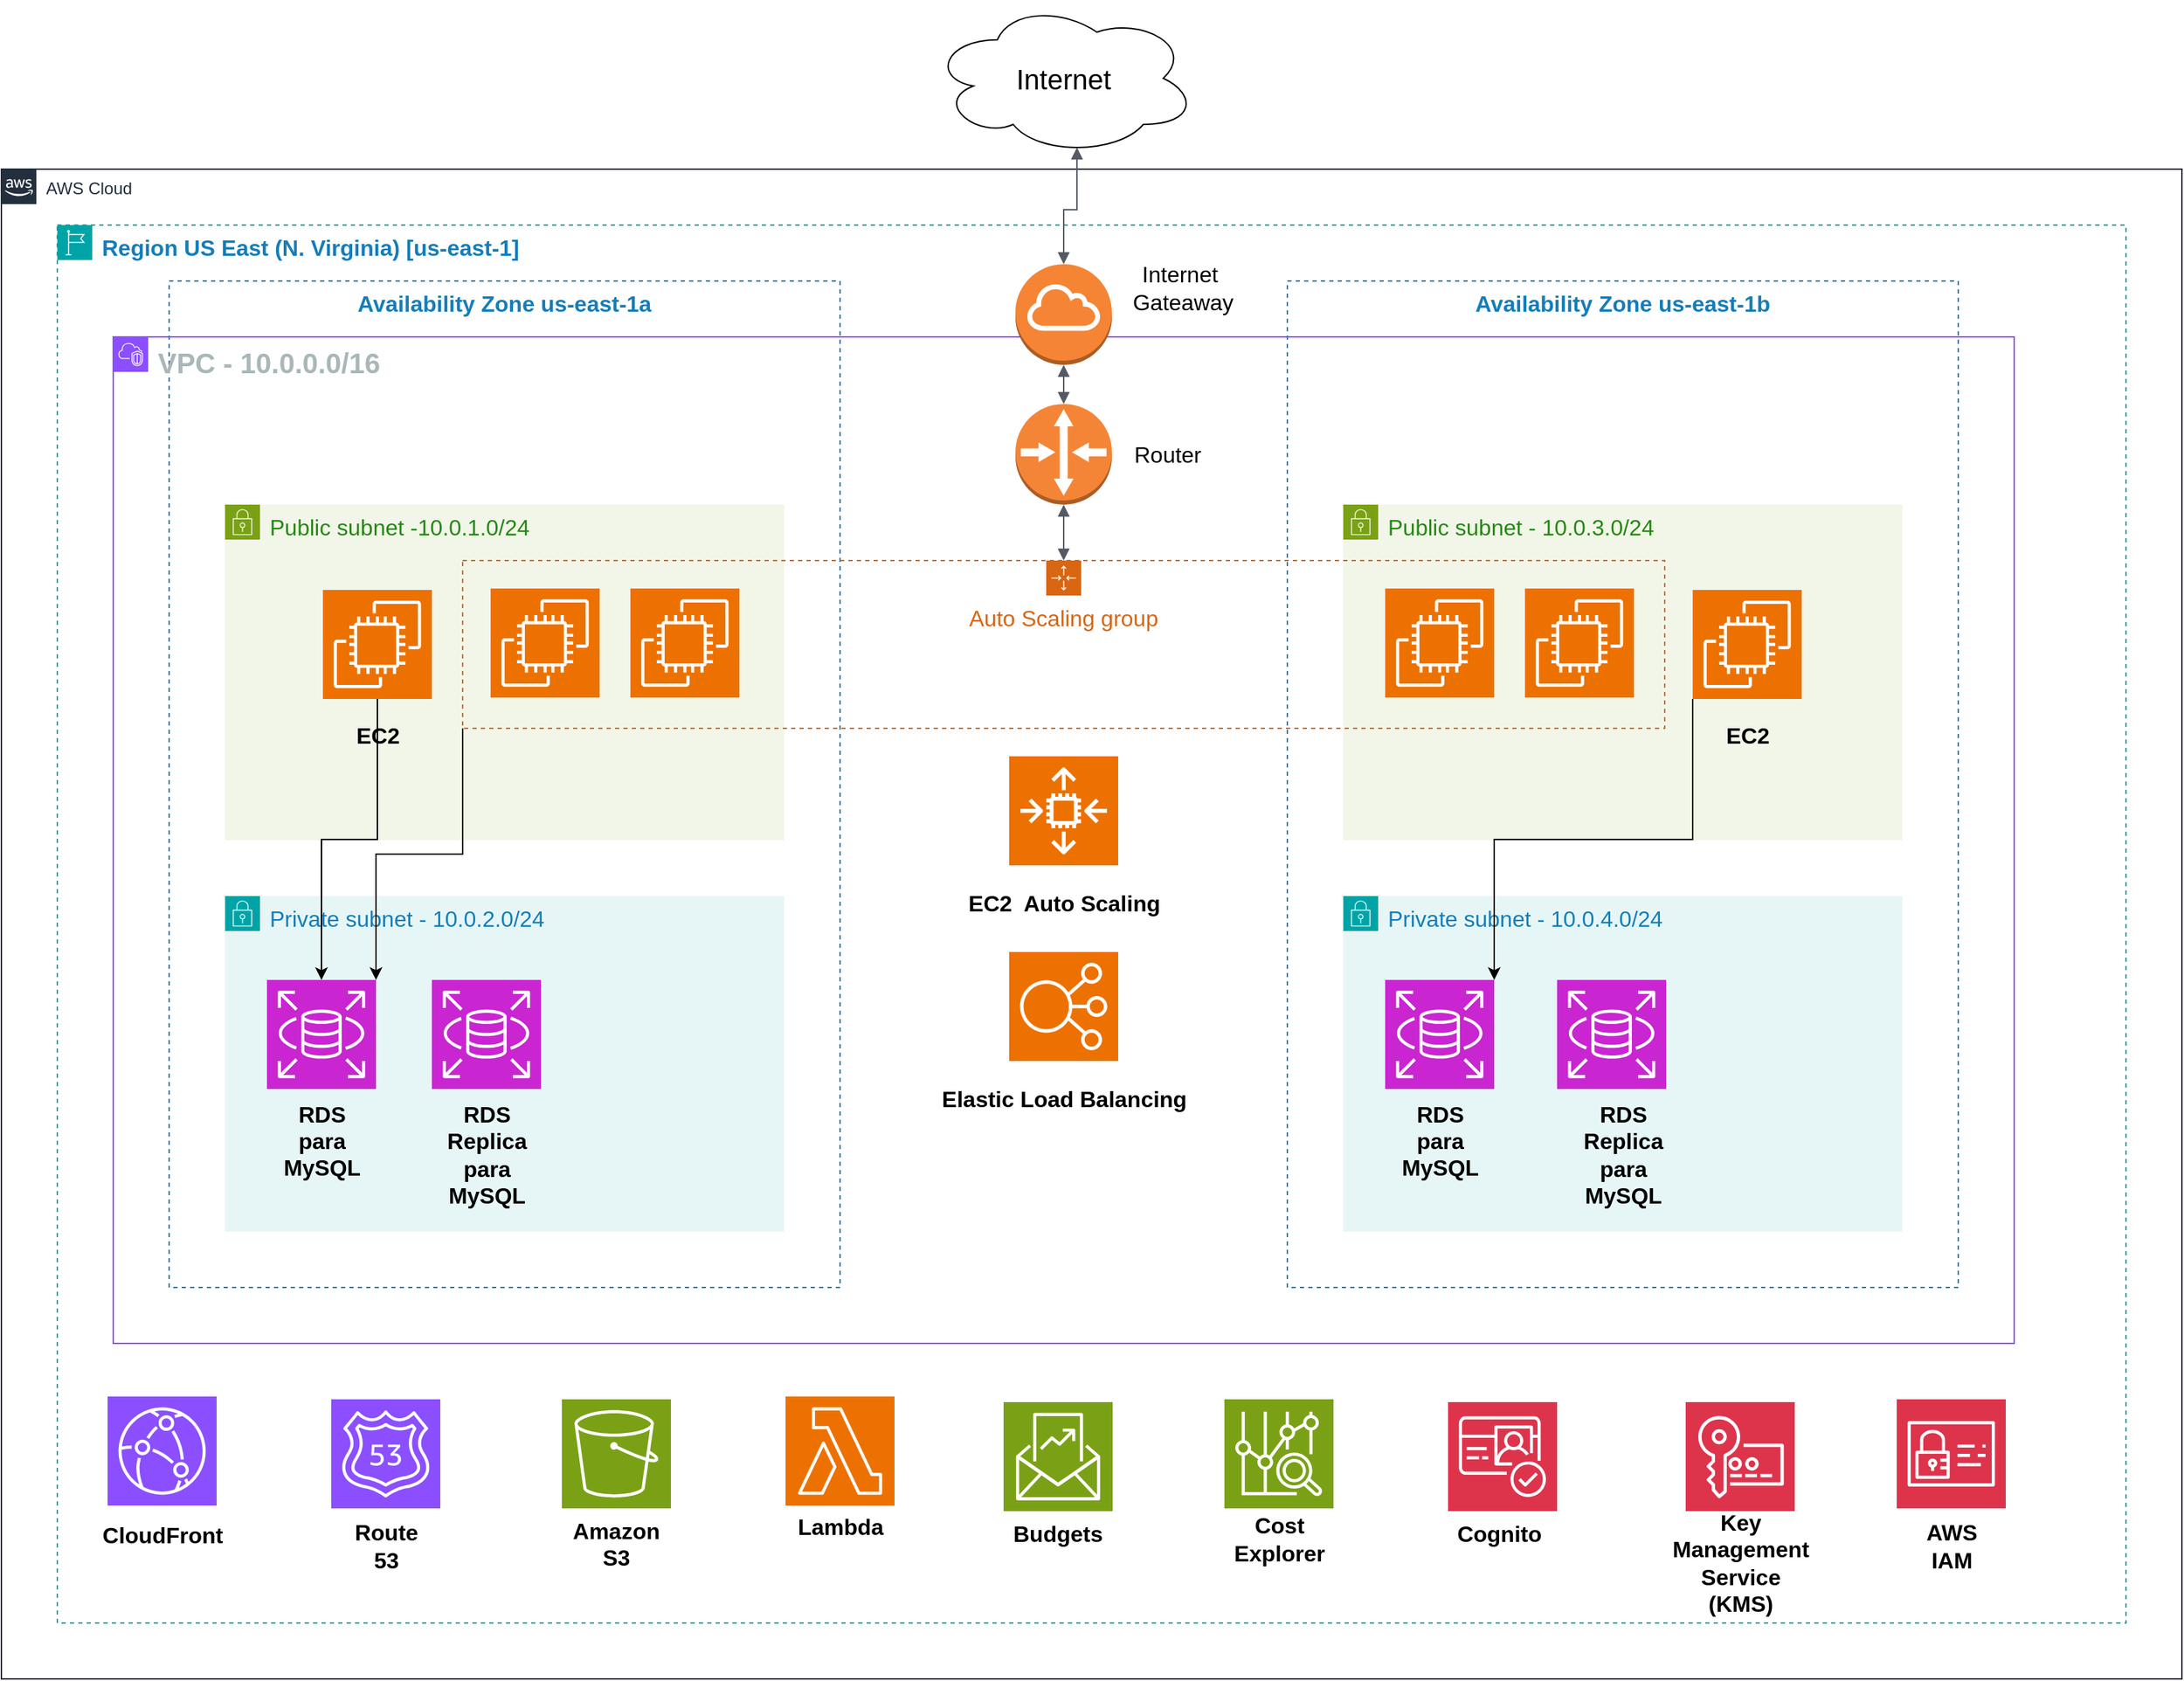 <mxfile version="24.7.7">
  <diagram name="Página-1" id="_UKwrg18cSNLmmd5d49G">
    <mxGraphModel grid="1" page="1" gridSize="10" guides="1" tooltips="1" connect="1" arrows="1" fold="1" pageScale="1" pageWidth="827" pageHeight="1169" background="none" math="0" shadow="0">
      <root>
        <mxCell id="0" />
        <mxCell id="1" parent="0" />
        <mxCell id="vkpoP3wVgDar7xZIkszc-1" value="AWS Cloud" style="points=[[0,0],[0.25,0],[0.5,0],[0.75,0],[1,0],[1,0.25],[1,0.5],[1,0.75],[1,1],[0.75,1],[0.5,1],[0.25,1],[0,1],[0,0.75],[0,0.5],[0,0.25]];outlineConnect=0;gradientColor=none;html=1;whiteSpace=wrap;fontSize=12;fontStyle=0;container=1;pointerEvents=0;collapsible=0;recursiveResize=0;shape=mxgraph.aws4.group;grIcon=mxgraph.aws4.group_aws_cloud_alt;strokeColor=#232F3E;fillColor=none;verticalAlign=top;align=left;spacingLeft=30;fontColor=#232F3E;dashed=0;" vertex="1" parent="1">
          <mxGeometry x="40" y="120" width="1560" height="1080" as="geometry" />
        </mxCell>
        <mxCell id="vkpoP3wVgDar7xZIkszc-2" value="&lt;font style=&quot;font-size: 20px;&quot;&gt;Internet&lt;/font&gt;" style="ellipse;shape=cloud;whiteSpace=wrap;html=1;" vertex="1" parent="1">
          <mxGeometry x="705" width="190" height="110" as="geometry" />
        </mxCell>
        <mxCell id="vkpoP3wVgDar7xZIkszc-3" value="&lt;font style=&quot;font-size: 16px;&quot;&gt;&lt;b&gt;Region&amp;nbsp;US East (N. Virginia) [us-east-1]&lt;/b&gt;&lt;/font&gt;" style="points=[[0,0],[0.25,0],[0.5,0],[0.75,0],[1,0],[1,0.25],[1,0.5],[1,0.75],[1,1],[0.75,1],[0.5,1],[0.25,1],[0,1],[0,0.75],[0,0.5],[0,0.25]];outlineConnect=0;gradientColor=none;html=1;whiteSpace=wrap;fontSize=12;fontStyle=0;container=1;pointerEvents=0;collapsible=0;recursiveResize=0;shape=mxgraph.aws4.group;grIcon=mxgraph.aws4.group_region;strokeColor=#00A4A6;fillColor=none;verticalAlign=top;align=left;spacingLeft=30;fontColor=#147EBA;dashed=1;" vertex="1" parent="1">
          <mxGeometry x="80" y="160" width="1480" height="1000" as="geometry" />
        </mxCell>
        <mxCell id="vkpoP3wVgDar7xZIkszc-14" value="&lt;font style=&quot;font-size: 16px;&quot;&gt;Public subnet -&amp;nbsp;10.0.3.0/24&lt;/font&gt;" style="points=[[0,0],[0.25,0],[0.5,0],[0.75,0],[1,0],[1,0.25],[1,0.5],[1,0.75],[1,1],[0.75,1],[0.5,1],[0.25,1],[0,1],[0,0.75],[0,0.5],[0,0.25]];outlineConnect=0;gradientColor=none;html=1;whiteSpace=wrap;fontSize=12;fontStyle=0;container=1;pointerEvents=0;collapsible=0;recursiveResize=0;shape=mxgraph.aws4.group;grIcon=mxgraph.aws4.group_security_group;grStroke=0;strokeColor=#7AA116;fillColor=#F2F6E8;verticalAlign=top;align=left;spacingLeft=30;fontColor=#248814;dashed=0;" vertex="1" parent="vkpoP3wVgDar7xZIkszc-3">
          <mxGeometry x="920" y="200" width="400" height="240" as="geometry" />
        </mxCell>
        <mxCell id="vkpoP3wVgDar7xZIkszc-26" value="" style="sketch=0;points=[[0,0,0],[0.25,0,0],[0.5,0,0],[0.75,0,0],[1,0,0],[0,1,0],[0.25,1,0],[0.5,1,0],[0.75,1,0],[1,1,0],[0,0.25,0],[0,0.5,0],[0,0.75,0],[1,0.25,0],[1,0.5,0],[1,0.75,0]];outlineConnect=0;fontColor=#232F3E;fillColor=#ED7100;strokeColor=#ffffff;dashed=0;verticalLabelPosition=bottom;verticalAlign=top;align=center;html=1;fontSize=12;fontStyle=0;aspect=fixed;shape=mxgraph.aws4.resourceIcon;resIcon=mxgraph.aws4.ec2;" vertex="1" parent="vkpoP3wVgDar7xZIkszc-14">
          <mxGeometry x="30" y="60" width="78" height="78" as="geometry" />
        </mxCell>
        <mxCell id="vkpoP3wVgDar7xZIkszc-7" value="&lt;font style=&quot;font-size: 16px;&quot;&gt;&lt;b&gt;Availability Zone&amp;nbsp;us-east-1b&lt;/b&gt;&lt;/font&gt;" style="fillColor=none;strokeColor=#147EBA;dashed=1;verticalAlign=top;fontStyle=0;fontColor=#147EBA;whiteSpace=wrap;html=1;movable=1;resizable=1;rotatable=1;deletable=1;editable=1;locked=0;connectable=1;" vertex="1" parent="vkpoP3wVgDar7xZIkszc-3">
          <mxGeometry x="880" y="40" width="480" height="720" as="geometry" />
        </mxCell>
        <mxCell id="vkpoP3wVgDar7xZIkszc-4" value="&lt;font style=&quot;font-size: 16px;&quot;&gt;&lt;b&gt;Availability Zone&amp;nbsp;us-east-1a&lt;/b&gt;&lt;/font&gt;" style="fillColor=none;strokeColor=#147EBA;dashed=1;verticalAlign=top;fontStyle=0;fontColor=#147EBA;whiteSpace=wrap;html=1;" vertex="1" parent="vkpoP3wVgDar7xZIkszc-3">
          <mxGeometry x="80" y="40" width="480" height="720" as="geometry" />
        </mxCell>
        <mxCell id="vkpoP3wVgDar7xZIkszc-8" value="&lt;font size=&quot;1&quot; style=&quot;&quot;&gt;&lt;b style=&quot;font-size: 20px;&quot;&gt;VPC -&amp;nbsp;10.0.0.0/16&lt;/b&gt;&lt;/font&gt;" style="points=[[0,0],[0.25,0],[0.5,0],[0.75,0],[1,0],[1,0.25],[1,0.5],[1,0.75],[1,1],[0.75,1],[0.5,1],[0.25,1],[0,1],[0,0.75],[0,0.5],[0,0.25]];outlineConnect=0;gradientColor=none;html=1;whiteSpace=wrap;fontSize=12;fontStyle=0;container=1;pointerEvents=0;collapsible=0;recursiveResize=0;shape=mxgraph.aws4.group;grIcon=mxgraph.aws4.group_vpc2;strokeColor=#8C4FFF;fillColor=none;verticalAlign=top;align=left;spacingLeft=30;fontColor=#AAB7B8;dashed=0;" vertex="1" parent="vkpoP3wVgDar7xZIkszc-3">
          <mxGeometry x="40" y="80" width="1360" height="720" as="geometry" />
        </mxCell>
        <mxCell id="vkpoP3wVgDar7xZIkszc-9" value="&lt;font style=&quot;font-size: 16px;&quot;&gt;Public subnet -10.0.1.0/24&amp;nbsp;&lt;/font&gt;" style="points=[[0,0],[0.25,0],[0.5,0],[0.75,0],[1,0],[1,0.25],[1,0.5],[1,0.75],[1,1],[0.75,1],[0.5,1],[0.25,1],[0,1],[0,0.75],[0,0.5],[0,0.25]];outlineConnect=0;gradientColor=none;html=1;whiteSpace=wrap;fontSize=12;fontStyle=0;container=1;pointerEvents=0;collapsible=0;recursiveResize=0;shape=mxgraph.aws4.group;grIcon=mxgraph.aws4.group_security_group;grStroke=0;strokeColor=#7AA116;fillColor=#F2F6E8;verticalAlign=top;align=left;spacingLeft=30;fontColor=#248814;dashed=0;" vertex="1" parent="vkpoP3wVgDar7xZIkszc-8">
          <mxGeometry x="80" y="120" width="400" height="240" as="geometry" />
        </mxCell>
        <mxCell id="vkpoP3wVgDar7xZIkszc-37" value="" style="sketch=0;points=[[0,0,0],[0.25,0,0],[0.5,0,0],[0.75,0,0],[1,0,0],[0,1,0],[0.25,1,0],[0.5,1,0],[0.75,1,0],[1,1,0],[0,0.25,0],[0,0.5,0],[0,0.75,0],[1,0.25,0],[1,0.5,0],[1,0.75,0]];outlineConnect=0;fontColor=#232F3E;fillColor=#ED7100;strokeColor=#ffffff;dashed=0;verticalLabelPosition=bottom;verticalAlign=top;align=center;html=1;fontSize=12;fontStyle=0;aspect=fixed;shape=mxgraph.aws4.resourceIcon;resIcon=mxgraph.aws4.ec2;" vertex="1" parent="vkpoP3wVgDar7xZIkszc-9">
          <mxGeometry x="70" y="61" width="78" height="78" as="geometry" />
        </mxCell>
        <mxCell id="vkpoP3wVgDar7xZIkszc-68" value="EC2" style="text;html=1;align=center;verticalAlign=middle;resizable=0;points=[];autosize=1;strokeColor=none;fillColor=none;fontSize=16;fontStyle=1" vertex="1" parent="vkpoP3wVgDar7xZIkszc-9">
          <mxGeometry x="84" y="150" width="50" height="30" as="geometry" />
        </mxCell>
        <mxCell id="vkpoP3wVgDar7xZIkszc-23" value="" style="sketch=0;points=[[0,0,0],[0.25,0,0],[0.5,0,0],[0.75,0,0],[1,0,0],[0,1,0],[0.25,1,0],[0.5,1,0],[0.75,1,0],[1,1,0],[0,0.25,0],[0,0.5,0],[0,0.75,0],[1,0.25,0],[1,0.5,0],[1,0.75,0]];outlineConnect=0;fontColor=#232F3E;fillColor=#ED7100;strokeColor=#ffffff;dashed=0;verticalLabelPosition=bottom;verticalAlign=top;align=center;html=1;fontSize=12;fontStyle=0;aspect=fixed;shape=mxgraph.aws4.resourceIcon;resIcon=mxgraph.aws4.auto_scaling2;" vertex="1" parent="vkpoP3wVgDar7xZIkszc-8">
          <mxGeometry x="641" y="300" width="78" height="78" as="geometry" />
        </mxCell>
        <mxCell id="vkpoP3wVgDar7xZIkszc-34" value="&lt;font style=&quot;font-size: 16px;&quot;&gt;Auto Scaling group&lt;/font&gt;" style="points=[[0,0],[0.25,0],[0.5,0],[0.75,0],[1,0],[1,0.25],[1,0.5],[1,0.75],[1,1],[0.75,1],[0.5,1],[0.25,1],[0,1],[0,0.75],[0,0.5],[0,0.25]];outlineConnect=0;gradientColor=none;html=1;whiteSpace=wrap;fontSize=12;fontStyle=0;container=1;pointerEvents=0;collapsible=0;recursiveResize=0;shape=mxgraph.aws4.groupCenter;grIcon=mxgraph.aws4.group_auto_scaling_group;grStroke=1;strokeColor=#D86613;fillColor=none;verticalAlign=top;align=center;fontColor=#D86613;dashed=1;spacingTop=25;" vertex="1" parent="vkpoP3wVgDar7xZIkszc-8">
          <mxGeometry x="250" y="160" width="860" height="120" as="geometry" />
        </mxCell>
        <mxCell id="vkpoP3wVgDar7xZIkszc-38" value="" style="sketch=0;points=[[0,0,0],[0.25,0,0],[0.5,0,0],[0.75,0,0],[1,0,0],[0,1,0],[0.25,1,0],[0.5,1,0],[0.75,1,0],[1,1,0],[0,0.25,0],[0,0.5,0],[0,0.75,0],[1,0.25,0],[1,0.5,0],[1,0.75,0]];outlineConnect=0;fontColor=#232F3E;fillColor=#ED7100;strokeColor=#ffffff;dashed=0;verticalLabelPosition=bottom;verticalAlign=top;align=center;html=1;fontSize=12;fontStyle=0;aspect=fixed;shape=mxgraph.aws4.resourceIcon;resIcon=mxgraph.aws4.ec2;" vertex="1" parent="vkpoP3wVgDar7xZIkszc-8">
          <mxGeometry x="1130" y="181" width="78" height="78" as="geometry" />
        </mxCell>
        <mxCell id="vkpoP3wVgDar7xZIkszc-48" value="" style="outlineConnect=0;dashed=0;verticalLabelPosition=bottom;verticalAlign=top;align=center;html=1;shape=mxgraph.aws3.router;fillColor=#F58536;gradientColor=none;" vertex="1" parent="vkpoP3wVgDar7xZIkszc-8">
          <mxGeometry x="645.5" y="48" width="69" height="72" as="geometry" />
        </mxCell>
        <mxCell id="vkpoP3wVgDar7xZIkszc-49" value="" style="edgeStyle=orthogonalEdgeStyle;html=1;endArrow=block;elbow=vertical;startArrow=block;startFill=1;endFill=1;strokeColor=#545B64;rounded=0;entryX=0.5;entryY=1;entryDx=0;entryDy=0;entryPerimeter=0;" edge="1" parent="vkpoP3wVgDar7xZIkszc-8" source="vkpoP3wVgDar7xZIkszc-34" target="vkpoP3wVgDar7xZIkszc-48">
          <mxGeometry width="100" relative="1" as="geometry">
            <mxPoint x="710" y="380" as="sourcePoint" />
            <mxPoint x="810" y="380" as="targetPoint" />
          </mxGeometry>
        </mxCell>
        <mxCell id="vkpoP3wVgDar7xZIkszc-64" value="EC2&amp;nbsp; Auto Scaling" style="text;html=1;align=center;verticalAlign=middle;resizable=0;points=[];autosize=1;strokeColor=none;fillColor=none;fontSize=16;fontStyle=1" vertex="1" parent="vkpoP3wVgDar7xZIkszc-8">
          <mxGeometry x="605" y="390" width="150" height="30" as="geometry" />
        </mxCell>
        <mxCell id="vkpoP3wVgDar7xZIkszc-65" value="Router" style="text;html=1;align=center;verticalAlign=middle;resizable=0;points=[];autosize=1;strokeColor=none;fillColor=none;fontSize=16;" vertex="1" parent="vkpoP3wVgDar7xZIkszc-8">
          <mxGeometry x="719" y="69" width="70" height="30" as="geometry" />
        </mxCell>
        <mxCell id="vkpoP3wVgDar7xZIkszc-72" value="EC2" style="text;html=1;align=center;verticalAlign=middle;resizable=0;points=[];autosize=1;strokeColor=none;fillColor=none;fontSize=16;fontStyle=1" vertex="1" parent="vkpoP3wVgDar7xZIkszc-8">
          <mxGeometry x="1144" y="270" width="50" height="30" as="geometry" />
        </mxCell>
        <mxCell id="vkpoP3wVgDar7xZIkszc-79" value="" style="sketch=0;points=[[0,0,0],[0.25,0,0],[0.5,0,0],[0.75,0,0],[1,0,0],[0,1,0],[0.25,1,0],[0.5,1,0],[0.75,1,0],[1,1,0],[0,0.25,0],[0,0.5,0],[0,0.75,0],[1,0.25,0],[1,0.5,0],[1,0.75,0]];outlineConnect=0;fontColor=#232F3E;fillColor=#ED7100;strokeColor=#ffffff;dashed=0;verticalLabelPosition=bottom;verticalAlign=top;align=center;html=1;fontSize=12;fontStyle=0;aspect=fixed;shape=mxgraph.aws4.resourceIcon;resIcon=mxgraph.aws4.elastic_load_balancing;" vertex="1" parent="vkpoP3wVgDar7xZIkszc-8">
          <mxGeometry x="641" y="440" width="78" height="78" as="geometry" />
        </mxCell>
        <mxCell id="vkpoP3wVgDar7xZIkszc-80" value="Elastic Load Balancing" style="text;html=1;align=center;verticalAlign=middle;resizable=0;points=[];autosize=1;strokeColor=none;fillColor=none;fontSize=16;fontStyle=1" vertex="1" parent="vkpoP3wVgDar7xZIkszc-8">
          <mxGeometry x="585" y="530" width="190" height="30" as="geometry" />
        </mxCell>
        <mxCell id="vkpoP3wVgDar7xZIkszc-11" value="&lt;font style=&quot;font-size: 16px;&quot;&gt;Private subnet -&amp;nbsp;10.0.2.0/24&lt;/font&gt;" style="points=[[0,0],[0.25,0],[0.5,0],[0.75,0],[1,0],[1,0.25],[1,0.5],[1,0.75],[1,1],[0.75,1],[0.5,1],[0.25,1],[0,1],[0,0.75],[0,0.5],[0,0.25]];outlineConnect=0;gradientColor=none;html=1;whiteSpace=wrap;fontSize=12;fontStyle=0;container=1;pointerEvents=0;collapsible=0;recursiveResize=0;shape=mxgraph.aws4.group;grIcon=mxgraph.aws4.group_security_group;grStroke=0;strokeColor=#00A4A6;fillColor=#E6F6F7;verticalAlign=top;align=left;spacingLeft=30;fontColor=#147EBA;dashed=0;" vertex="1" parent="vkpoP3wVgDar7xZIkszc-3">
          <mxGeometry x="120" y="480" width="400" height="240" as="geometry" />
        </mxCell>
        <mxCell id="vkpoP3wVgDar7xZIkszc-62" value="&lt;span id=&quot;docs-internal-guid-c3db9fad-7fff-17d9-92c7-9b7da81b772c&quot;&gt;&lt;span style=&quot;font-size: 16px; font-family: Montserrat, sans-serif; background-color: transparent; font-weight: 700; font-variant-numeric: normal; font-variant-east-asian: normal; font-variant-alternates: normal; font-variant-position: normal; vertical-align: baseline; white-space: pre-wrap;&quot;&gt;RDS para MySQL&lt;/span&gt;&lt;/span&gt;" style="text;html=1;align=center;verticalAlign=middle;resizable=0;points=[];autosize=1;strokeColor=none;fillColor=none;" vertex="1" parent="vkpoP3wVgDar7xZIkszc-11">
          <mxGeometry x="-11" y="160" width="160" height="30" as="geometry" />
        </mxCell>
        <mxCell id="KojXcRGUkB43x-2casjx-1" value="" style="sketch=0;points=[[0,0,0],[0.25,0,0],[0.5,0,0],[0.75,0,0],[1,0,0],[0,1,0],[0.25,1,0],[0.5,1,0],[0.75,1,0],[1,1,0],[0,0.25,0],[0,0.5,0],[0,0.75,0],[1,0.25,0],[1,0.5,0],[1,0.75,0]];outlineConnect=0;fontColor=#232F3E;fillColor=#C925D1;strokeColor=#ffffff;dashed=0;verticalLabelPosition=bottom;verticalAlign=top;align=center;html=1;fontSize=12;fontStyle=0;aspect=fixed;shape=mxgraph.aws4.resourceIcon;resIcon=mxgraph.aws4.rds;" vertex="1" parent="vkpoP3wVgDar7xZIkszc-11">
          <mxGeometry x="148" y="60" width="78" height="78" as="geometry" />
        </mxCell>
        <mxCell id="KojXcRGUkB43x-2casjx-2" value="&lt;span id=&quot;docs-internal-guid-c3db9fad-7fff-17d9-92c7-9b7da81b772c&quot;&gt;&lt;span style=&quot;font-size: 16px; font-family: Montserrat, sans-serif; background-color: transparent; font-weight: 700; font-variant-numeric: normal; font-variant-east-asian: normal; font-variant-alternates: normal; font-variant-position: normal; vertical-align: baseline; white-space: pre-wrap;&quot;&gt;RDS Replica para MySQL&lt;/span&gt;&lt;/span&gt;" style="text;html=1;align=center;verticalAlign=middle;resizable=0;points=[];autosize=1;strokeColor=none;fillColor=none;" vertex="1" parent="vkpoP3wVgDar7xZIkszc-11">
          <mxGeometry x="77" y="170" width="220" height="30" as="geometry" />
        </mxCell>
        <mxCell id="vkpoP3wVgDar7xZIkszc-15" value="&lt;font style=&quot;font-size: 16px;&quot;&gt;Private subnet -&amp;nbsp;10.0.4.0/24&lt;/font&gt;" style="points=[[0,0],[0.25,0],[0.5,0],[0.75,0],[1,0],[1,0.25],[1,0.5],[1,0.75],[1,1],[0.75,1],[0.5,1],[0.25,1],[0,1],[0,0.75],[0,0.5],[0,0.25]];outlineConnect=0;gradientColor=none;html=1;whiteSpace=wrap;fontSize=12;fontStyle=0;container=1;pointerEvents=0;collapsible=0;recursiveResize=0;shape=mxgraph.aws4.group;grIcon=mxgraph.aws4.group_security_group;grStroke=0;strokeColor=#00A4A6;fillColor=#E6F6F7;verticalAlign=top;align=left;spacingLeft=30;fontColor=#147EBA;dashed=0;" vertex="1" parent="vkpoP3wVgDar7xZIkszc-3">
          <mxGeometry x="920" y="480" width="400" height="240" as="geometry" />
        </mxCell>
        <mxCell id="vkpoP3wVgDar7xZIkszc-63" value="&lt;span id=&quot;docs-internal-guid-c3db9fad-7fff-17d9-92c7-9b7da81b772c&quot;&gt;&lt;span style=&quot;font-size: 16px; font-family: Montserrat, sans-serif; background-color: transparent; font-weight: 700; font-variant-numeric: normal; font-variant-east-asian: normal; font-variant-alternates: normal; font-variant-position: normal; vertical-align: baseline; white-space: pre-wrap;&quot;&gt;RDS para MySQL&lt;/span&gt;&lt;/span&gt;" style="text;html=1;align=center;verticalAlign=middle;resizable=0;points=[];autosize=1;strokeColor=none;fillColor=none;" vertex="1" parent="vkpoP3wVgDar7xZIkszc-15">
          <mxGeometry x="-11" y="160" width="160" height="30" as="geometry" />
        </mxCell>
        <mxCell id="KojXcRGUkB43x-2casjx-3" value="" style="sketch=0;points=[[0,0,0],[0.25,0,0],[0.5,0,0],[0.75,0,0],[1,0,0],[0,1,0],[0.25,1,0],[0.5,1,0],[0.75,1,0],[1,1,0],[0,0.25,0],[0,0.5,0],[0,0.75,0],[1,0.25,0],[1,0.5,0],[1,0.75,0]];outlineConnect=0;fontColor=#232F3E;fillColor=#C925D1;strokeColor=#ffffff;dashed=0;verticalLabelPosition=bottom;verticalAlign=top;align=center;html=1;fontSize=12;fontStyle=0;aspect=fixed;shape=mxgraph.aws4.resourceIcon;resIcon=mxgraph.aws4.rds;" vertex="1" parent="vkpoP3wVgDar7xZIkszc-15">
          <mxGeometry x="153" y="60" width="78" height="78" as="geometry" />
        </mxCell>
        <mxCell id="KojXcRGUkB43x-2casjx-4" value="&lt;span id=&quot;docs-internal-guid-c3db9fad-7fff-17d9-92c7-9b7da81b772c&quot;&gt;&lt;span style=&quot;font-size: 16px; font-family: Montserrat, sans-serif; background-color: transparent; font-weight: 700; font-variant-numeric: normal; font-variant-east-asian: normal; font-variant-alternates: normal; font-variant-position: normal; vertical-align: baseline; white-space: pre-wrap;&quot;&gt;RDS Replica para MySQL&lt;/span&gt;&lt;/span&gt;" style="text;html=1;align=center;verticalAlign=middle;resizable=0;points=[];autosize=1;strokeColor=none;fillColor=none;" vertex="1" parent="vkpoP3wVgDar7xZIkszc-15">
          <mxGeometry x="90" y="170" width="220" height="30" as="geometry" />
        </mxCell>
        <mxCell id="vkpoP3wVgDar7xZIkszc-24" value="" style="sketch=0;points=[[0,0,0],[0.25,0,0],[0.5,0,0],[0.75,0,0],[1,0,0],[0,1,0],[0.25,1,0],[0.5,1,0],[0.75,1,0],[1,1,0],[0,0.25,0],[0,0.5,0],[0,0.75,0],[1,0.25,0],[1,0.5,0],[1,0.75,0]];outlineConnect=0;fontColor=#232F3E;fillColor=#C925D1;strokeColor=#ffffff;dashed=0;verticalLabelPosition=bottom;verticalAlign=top;align=center;html=1;fontSize=12;fontStyle=0;aspect=fixed;shape=mxgraph.aws4.resourceIcon;resIcon=mxgraph.aws4.rds;" vertex="1" parent="vkpoP3wVgDar7xZIkszc-3">
          <mxGeometry x="150" y="540" width="78" height="78" as="geometry" />
        </mxCell>
        <mxCell id="vkpoP3wVgDar7xZIkszc-25" value="" style="sketch=0;points=[[0,0,0],[0.25,0,0],[0.5,0,0],[0.75,0,0],[1,0,0],[0,1,0],[0.25,1,0],[0.5,1,0],[0.75,1,0],[1,1,0],[0,0.25,0],[0,0.5,0],[0,0.75,0],[1,0.25,0],[1,0.5,0],[1,0.75,0]];outlineConnect=0;fontColor=#232F3E;fillColor=#C925D1;strokeColor=#ffffff;dashed=0;verticalLabelPosition=bottom;verticalAlign=top;align=center;html=1;fontSize=12;fontStyle=0;aspect=fixed;shape=mxgraph.aws4.resourceIcon;resIcon=mxgraph.aws4.rds;" vertex="1" parent="vkpoP3wVgDar7xZIkszc-3">
          <mxGeometry x="950" y="540" width="78" height="78" as="geometry" />
        </mxCell>
        <mxCell id="vkpoP3wVgDar7xZIkszc-33" value="" style="sketch=0;points=[[0,0,0],[0.25,0,0],[0.5,0,0],[0.75,0,0],[1,0,0],[0,1,0],[0.25,1,0],[0.5,1,0],[0.75,1,0],[1,1,0],[0,0.25,0],[0,0.5,0],[0,0.75,0],[1,0.25,0],[1,0.5,0],[1,0.75,0]];outlineConnect=0;fontColor=#232F3E;fillColor=#ED7100;strokeColor=#ffffff;dashed=0;verticalLabelPosition=bottom;verticalAlign=top;align=center;html=1;fontSize=12;fontStyle=0;aspect=fixed;shape=mxgraph.aws4.resourceIcon;resIcon=mxgraph.aws4.ec2;" vertex="1" parent="vkpoP3wVgDar7xZIkszc-3">
          <mxGeometry x="1050" y="260" width="78" height="78" as="geometry" />
        </mxCell>
        <mxCell id="vkpoP3wVgDar7xZIkszc-32" value="" style="sketch=0;points=[[0,0,0],[0.25,0,0],[0.5,0,0],[0.75,0,0],[1,0,0],[0,1,0],[0.25,1,0],[0.5,1,0],[0.75,1,0],[1,1,0],[0,0.25,0],[0,0.5,0],[0,0.75,0],[1,0.25,0],[1,0.5,0],[1,0.75,0]];outlineConnect=0;fontColor=#232F3E;fillColor=#ED7100;strokeColor=#ffffff;dashed=0;verticalLabelPosition=bottom;verticalAlign=top;align=center;html=1;fontSize=12;fontStyle=0;aspect=fixed;shape=mxgraph.aws4.resourceIcon;resIcon=mxgraph.aws4.ec2;" vertex="1" parent="vkpoP3wVgDar7xZIkszc-3">
          <mxGeometry x="410" y="260" width="78" height="78" as="geometry" />
        </mxCell>
        <mxCell id="vkpoP3wVgDar7xZIkszc-22" value="" style="sketch=0;points=[[0,0,0],[0.25,0,0],[0.5,0,0],[0.75,0,0],[1,0,0],[0,1,0],[0.25,1,0],[0.5,1,0],[0.75,1,0],[1,1,0],[0,0.25,0],[0,0.5,0],[0,0.75,0],[1,0.25,0],[1,0.5,0],[1,0.75,0]];outlineConnect=0;fontColor=#232F3E;fillColor=#ED7100;strokeColor=#ffffff;dashed=0;verticalLabelPosition=bottom;verticalAlign=top;align=center;html=1;fontSize=12;fontStyle=0;aspect=fixed;shape=mxgraph.aws4.resourceIcon;resIcon=mxgraph.aws4.ec2;" vertex="1" parent="vkpoP3wVgDar7xZIkszc-3">
          <mxGeometry x="310" y="260" width="78" height="78" as="geometry" />
        </mxCell>
        <mxCell id="vkpoP3wVgDar7xZIkszc-39" value="" style="sketch=0;points=[[0,0,0],[0.25,0,0],[0.5,0,0],[0.75,0,0],[1,0,0],[0,1,0],[0.25,1,0],[0.5,1,0],[0.75,1,0],[1,1,0],[0,0.25,0],[0,0.5,0],[0,0.75,0],[1,0.25,0],[1,0.5,0],[1,0.75,0]];outlineConnect=0;fontColor=#232F3E;fillColor=#8C4FFF;strokeColor=#ffffff;dashed=0;verticalLabelPosition=bottom;verticalAlign=top;align=center;html=1;fontSize=12;fontStyle=0;aspect=fixed;shape=mxgraph.aws4.resourceIcon;resIcon=mxgraph.aws4.cloudfront;" vertex="1" parent="vkpoP3wVgDar7xZIkszc-3">
          <mxGeometry x="36" y="838" width="78" height="78" as="geometry" />
        </mxCell>
        <mxCell id="vkpoP3wVgDar7xZIkszc-40" value="" style="sketch=0;points=[[0,0,0],[0.25,0,0],[0.5,0,0],[0.75,0,0],[1,0,0],[0,1,0],[0.25,1,0],[0.5,1,0],[0.75,1,0],[1,1,0],[0,0.25,0],[0,0.5,0],[0,0.75,0],[1,0.25,0],[1,0.5,0],[1,0.75,0]];outlineConnect=0;fontColor=#232F3E;fillColor=#8C4FFF;strokeColor=#ffffff;dashed=0;verticalLabelPosition=bottom;verticalAlign=top;align=center;html=1;fontSize=12;fontStyle=0;aspect=fixed;shape=mxgraph.aws4.resourceIcon;resIcon=mxgraph.aws4.route_53;" vertex="1" parent="vkpoP3wVgDar7xZIkszc-3">
          <mxGeometry x="196" y="840" width="78" height="78" as="geometry" />
        </mxCell>
        <mxCell id="vkpoP3wVgDar7xZIkszc-46" value="" style="sketch=0;points=[[0,0,0],[0.25,0,0],[0.5,0,0],[0.75,0,0],[1,0,0],[0,1,0],[0.25,1,0],[0.5,1,0],[0.75,1,0],[1,1,0],[0,0.25,0],[0,0.5,0],[0,0.75,0],[1,0.25,0],[1,0.5,0],[1,0.75,0]];outlineConnect=0;fontColor=#232F3E;fillColor=#ED7100;strokeColor=#ffffff;dashed=0;verticalLabelPosition=bottom;verticalAlign=top;align=center;html=1;fontSize=12;fontStyle=0;aspect=fixed;shape=mxgraph.aws4.resourceIcon;resIcon=mxgraph.aws4.lambda;" vertex="1" parent="vkpoP3wVgDar7xZIkszc-3">
          <mxGeometry x="521" y="838" width="78" height="78" as="geometry" />
        </mxCell>
        <mxCell id="vkpoP3wVgDar7xZIkszc-28" value="" style="outlineConnect=0;dashed=0;verticalLabelPosition=bottom;verticalAlign=top;align=center;html=1;shape=mxgraph.aws3.internet_gateway;fillColor=#F58534;gradientColor=none;" vertex="1" parent="vkpoP3wVgDar7xZIkszc-3">
          <mxGeometry x="685.5" y="28" width="69" height="72" as="geometry" />
        </mxCell>
        <mxCell id="vkpoP3wVgDar7xZIkszc-50" value="" style="edgeStyle=orthogonalEdgeStyle;html=1;endArrow=block;elbow=vertical;startArrow=block;startFill=1;endFill=1;strokeColor=#545B64;rounded=0;exitX=0.5;exitY=0;exitDx=0;exitDy=0;exitPerimeter=0;entryX=0.5;entryY=1;entryDx=0;entryDy=0;entryPerimeter=0;" edge="1" parent="vkpoP3wVgDar7xZIkszc-3" source="vkpoP3wVgDar7xZIkszc-48" target="vkpoP3wVgDar7xZIkszc-28">
          <mxGeometry width="100" relative="1" as="geometry">
            <mxPoint x="750" y="460" as="sourcePoint" />
            <mxPoint x="850" y="460" as="targetPoint" />
          </mxGeometry>
        </mxCell>
        <mxCell id="vkpoP3wVgDar7xZIkszc-47" value="" style="sketch=0;points=[[0,0,0],[0.25,0,0],[0.5,0,0],[0.75,0,0],[1,0,0],[0,1,0],[0.25,1,0],[0.5,1,0],[0.75,1,0],[1,1,0],[0,0.25,0],[0,0.5,0],[0,0.75,0],[1,0.25,0],[1,0.5,0],[1,0.75,0]];outlineConnect=0;fontColor=#232F3E;fillColor=#7AA116;strokeColor=#ffffff;dashed=0;verticalLabelPosition=bottom;verticalAlign=top;align=center;html=1;fontSize=12;fontStyle=0;aspect=fixed;shape=mxgraph.aws4.resourceIcon;resIcon=mxgraph.aws4.s3;" vertex="1" parent="vkpoP3wVgDar7xZIkszc-3">
          <mxGeometry x="361" y="840" width="78" height="78" as="geometry" />
        </mxCell>
        <mxCell id="vkpoP3wVgDar7xZIkszc-53" value="&lt;span id=&quot;docs-internal-guid-66478300-7fff-bf72-afec-f7ec0af0e4f7&quot;&gt;&lt;span style=&quot;font-size: 16px; font-family: Montserrat, sans-serif; background-color: transparent; font-weight: 700; font-variant-numeric: normal; font-variant-east-asian: normal; font-variant-alternates: normal; font-variant-position: normal; vertical-align: baseline; white-space: pre-wrap;&quot;&gt;CloudFront&lt;/span&gt;&lt;/span&gt;" style="text;html=1;align=center;verticalAlign=middle;resizable=0;points=[];autosize=1;strokeColor=none;fillColor=none;" vertex="1" parent="vkpoP3wVgDar7xZIkszc-3">
          <mxGeometry x="20" y="922" width="110" height="30" as="geometry" />
        </mxCell>
        <mxCell id="vkpoP3wVgDar7xZIkszc-54" value="&lt;span id=&quot;docs-internal-guid-660118d8-7fff-19b0-2f3c-9bd248f8fcbd&quot;&gt;&lt;span style=&quot;font-size: 16px; font-family: Montserrat, sans-serif; background-color: transparent; font-weight: 700; font-variant-numeric: normal; font-variant-east-asian: normal; font-variant-alternates: normal; font-variant-position: normal; vertical-align: baseline; white-space: pre-wrap;&quot;&gt;Route 53&lt;/span&gt;&lt;/span&gt;" style="text;html=1;align=center;verticalAlign=middle;resizable=0;points=[];autosize=1;strokeColor=none;fillColor=none;imageWidth=40;" vertex="1" parent="vkpoP3wVgDar7xZIkszc-3">
          <mxGeometry x="190" y="930" width="90" height="30" as="geometry" />
        </mxCell>
        <mxCell id="vkpoP3wVgDar7xZIkszc-55" value="&lt;b id=&quot;docs-internal-guid-a0d1cf38-7fff-1b38-3a37-d8f9a3135fd2&quot; style=&quot;font-weight:normal;&quot;&gt;&lt;span style=&quot;font-family: Montserrat, sans-serif; color: rgb(0, 0, 0); background-color: transparent; font-weight: 700; font-style: normal; font-variant: normal; text-decoration: none; vertical-align: baseline; white-space: pre-wrap;&quot;&gt;&lt;font style=&quot;font-size: 16px;&quot;&gt;Amazon S3&lt;/font&gt;&lt;/span&gt;&lt;/b&gt;" style="text;whiteSpace=wrap;html=1;align=center;" vertex="1" parent="vkpoP3wVgDar7xZIkszc-3">
          <mxGeometry x="375" y="918" width="50" height="40" as="geometry" />
        </mxCell>
        <mxCell id="vkpoP3wVgDar7xZIkszc-56" value="&lt;span id=&quot;docs-internal-guid-85fb2668-7fff-d046-6336-42d53b503317&quot;&gt;&lt;span style=&quot;font-size: 16px; font-family: Montserrat, sans-serif; background-color: transparent; font-weight: 700; font-variant-numeric: normal; font-variant-east-asian: normal; font-variant-alternates: normal; font-variant-position: normal; vertical-align: baseline; white-space: pre-wrap;&quot;&gt;Lambda&lt;/span&gt;&lt;/span&gt;" style="text;html=1;align=center;verticalAlign=middle;resizable=0;points=[];autosize=1;strokeColor=none;fillColor=none;" vertex="1" parent="vkpoP3wVgDar7xZIkszc-3">
          <mxGeometry x="520" y="916" width="80" height="30" as="geometry" />
        </mxCell>
        <mxCell id="vkpoP3wVgDar7xZIkszc-66" value="Internet&amp;nbsp;&lt;div&gt;Gateaway&lt;/div&gt;" style="text;html=1;align=center;verticalAlign=middle;resizable=0;points=[];autosize=1;strokeColor=none;fillColor=none;fontSize=16;" vertex="1" parent="vkpoP3wVgDar7xZIkszc-3">
          <mxGeometry x="754.5" y="20" width="100" height="50" as="geometry" />
        </mxCell>
        <mxCell id="vkpoP3wVgDar7xZIkszc-76" style="edgeStyle=orthogonalEdgeStyle;rounded=0;orthogonalLoop=1;jettySize=auto;html=1;exitX=0.5;exitY=1;exitDx=0;exitDy=0;exitPerimeter=0;entryX=0.5;entryY=0;entryDx=0;entryDy=0;entryPerimeter=0;" edge="1" parent="vkpoP3wVgDar7xZIkszc-3" source="vkpoP3wVgDar7xZIkszc-37" target="vkpoP3wVgDar7xZIkszc-24">
          <mxGeometry relative="1" as="geometry" />
        </mxCell>
        <mxCell id="vkpoP3wVgDar7xZIkszc-77" style="edgeStyle=orthogonalEdgeStyle;rounded=0;orthogonalLoop=1;jettySize=auto;html=1;exitX=0;exitY=1;exitDx=0;exitDy=0;entryX=1;entryY=0;entryDx=0;entryDy=0;entryPerimeter=0;" edge="1" parent="vkpoP3wVgDar7xZIkszc-3" source="vkpoP3wVgDar7xZIkszc-34" target="vkpoP3wVgDar7xZIkszc-24">
          <mxGeometry relative="1" as="geometry" />
        </mxCell>
        <mxCell id="vkpoP3wVgDar7xZIkszc-78" style="edgeStyle=orthogonalEdgeStyle;rounded=0;orthogonalLoop=1;jettySize=auto;html=1;exitX=0;exitY=1;exitDx=0;exitDy=0;exitPerimeter=0;entryX=1;entryY=0;entryDx=0;entryDy=0;entryPerimeter=0;" edge="1" parent="vkpoP3wVgDar7xZIkszc-3" source="vkpoP3wVgDar7xZIkszc-38" target="vkpoP3wVgDar7xZIkszc-25">
          <mxGeometry relative="1" as="geometry" />
        </mxCell>
        <mxCell id="vkpoP3wVgDar7xZIkszc-41" value="" style="sketch=0;points=[[0,0,0],[0.25,0,0],[0.5,0,0],[0.75,0,0],[1,0,0],[0,1,0],[0.25,1,0],[0.5,1,0],[0.75,1,0],[1,1,0],[0,0.25,0],[0,0.5,0],[0,0.75,0],[1,0.25,0],[1,0.5,0],[1,0.75,0]];outlineConnect=0;fontColor=#232F3E;fillColor=#7AA116;strokeColor=#ffffff;dashed=0;verticalLabelPosition=bottom;verticalAlign=top;align=center;html=1;fontSize=12;fontStyle=0;aspect=fixed;shape=mxgraph.aws4.resourceIcon;resIcon=mxgraph.aws4.cost_explorer;" vertex="1" parent="vkpoP3wVgDar7xZIkszc-3">
          <mxGeometry x="835" y="840" width="78" height="78" as="geometry" />
        </mxCell>
        <mxCell id="vkpoP3wVgDar7xZIkszc-42" value="" style="sketch=0;points=[[0,0,0],[0.25,0,0],[0.5,0,0],[0.75,0,0],[1,0,0],[0,1,0],[0.25,1,0],[0.5,1,0],[0.75,1,0],[1,1,0],[0,0.25,0],[0,0.5,0],[0,0.75,0],[1,0.25,0],[1,0.5,0],[1,0.75,0]];outlineConnect=0;fontColor=#232F3E;fillColor=#7AA116;strokeColor=#ffffff;dashed=0;verticalLabelPosition=bottom;verticalAlign=top;align=center;html=1;fontSize=12;fontStyle=0;aspect=fixed;shape=mxgraph.aws4.resourceIcon;resIcon=mxgraph.aws4.budgets_2;" vertex="1" parent="vkpoP3wVgDar7xZIkszc-3">
          <mxGeometry x="677" y="842" width="78" height="78" as="geometry" />
        </mxCell>
        <mxCell id="vkpoP3wVgDar7xZIkszc-43" value="" style="sketch=0;points=[[0,0,0],[0.25,0,0],[0.5,0,0],[0.75,0,0],[1,0,0],[0,1,0],[0.25,1,0],[0.5,1,0],[0.75,1,0],[1,1,0],[0,0.25,0],[0,0.5,0],[0,0.75,0],[1,0.25,0],[1,0.5,0],[1,0.75,0]];outlineConnect=0;fontColor=#232F3E;fillColor=#DD344C;strokeColor=#ffffff;dashed=0;verticalLabelPosition=bottom;verticalAlign=top;align=center;html=1;fontSize=12;fontStyle=0;aspect=fixed;shape=mxgraph.aws4.resourceIcon;resIcon=mxgraph.aws4.identity_and_access_management;" vertex="1" parent="vkpoP3wVgDar7xZIkszc-3">
          <mxGeometry x="1316" y="840" width="78" height="78" as="geometry" />
        </mxCell>
        <mxCell id="vkpoP3wVgDar7xZIkszc-44" value="" style="sketch=0;points=[[0,0,0],[0.25,0,0],[0.5,0,0],[0.75,0,0],[1,0,0],[0,1,0],[0.25,1,0],[0.5,1,0],[0.75,1,0],[1,1,0],[0,0.25,0],[0,0.5,0],[0,0.75,0],[1,0.25,0],[1,0.5,0],[1,0.75,0]];outlineConnect=0;fontColor=#232F3E;fillColor=#DD344C;strokeColor=#ffffff;dashed=0;verticalLabelPosition=bottom;verticalAlign=top;align=center;html=1;fontSize=12;fontStyle=0;aspect=fixed;shape=mxgraph.aws4.resourceIcon;resIcon=mxgraph.aws4.key_management_service;" vertex="1" parent="vkpoP3wVgDar7xZIkszc-3">
          <mxGeometry x="1165" y="842" width="78" height="78" as="geometry" />
        </mxCell>
        <mxCell id="vkpoP3wVgDar7xZIkszc-45" value="" style="sketch=0;points=[[0,0,0],[0.25,0,0],[0.5,0,0],[0.75,0,0],[1,0,0],[0,1,0],[0.25,1,0],[0.5,1,0],[0.75,1,0],[1,1,0],[0,0.25,0],[0,0.5,0],[0,0.75,0],[1,0.25,0],[1,0.5,0],[1,0.75,0]];outlineConnect=0;fontColor=#232F3E;fillColor=#DD344C;strokeColor=#ffffff;dashed=0;verticalLabelPosition=bottom;verticalAlign=top;align=center;html=1;fontSize=12;fontStyle=0;aspect=fixed;shape=mxgraph.aws4.resourceIcon;resIcon=mxgraph.aws4.cognito;" vertex="1" parent="vkpoP3wVgDar7xZIkszc-3">
          <mxGeometry x="995" y="842" width="78" height="78" as="geometry" />
        </mxCell>
        <mxCell id="vkpoP3wVgDar7xZIkszc-57" value="&lt;b id=&quot;docs-internal-guid-73da0bb5-7fff-5b58-720f-df94a266180c&quot; style=&quot;font-weight: normal; font-size: 16px;&quot;&gt;&lt;span style=&quot;font-size: 16px; font-family: Montserrat, sans-serif; color: rgb(0, 0, 0); background-color: transparent; font-weight: 700; font-style: normal; font-variant: normal; text-decoration: none; vertical-align: baseline; white-space: pre-wrap;&quot;&gt;Budgets&lt;/span&gt;&lt;/b&gt;" style="text;whiteSpace=wrap;html=1;fontSize=16;align=center;" vertex="1" parent="vkpoP3wVgDar7xZIkszc-3">
          <mxGeometry x="671" y="920" width="90" height="40" as="geometry" />
        </mxCell>
        <mxCell id="vkpoP3wVgDar7xZIkszc-58" value="&lt;span id=&quot;docs-internal-guid-0121a00e-7fff-a6a2-6447-d0ba2134934f&quot;&gt;&lt;span style=&quot;font-size: 16px; font-family: Montserrat, sans-serif; background-color: transparent; font-weight: 700; font-variant-numeric: normal; font-variant-east-asian: normal; font-variant-alternates: normal; font-variant-position: normal; vertical-align: baseline; white-space: pre-wrap;&quot;&gt;Cost Explorer&lt;/span&gt;&lt;/span&gt;" style="text;html=1;align=center;verticalAlign=middle;resizable=0;points=[];autosize=1;strokeColor=none;fillColor=none;" vertex="1" parent="vkpoP3wVgDar7xZIkszc-3">
          <mxGeometry x="809" y="925" width="130" height="30" as="geometry" />
        </mxCell>
        <mxCell id="vkpoP3wVgDar7xZIkszc-59" value="&lt;b id=&quot;docs-internal-guid-65e54545-7fff-3ce7-1067-82919c333a15&quot; style=&quot;font-weight: normal; font-size: 16px;&quot;&gt;&lt;span style=&quot;font-size: 16px; font-family: Montserrat, sans-serif; color: rgb(0, 0, 0); background-color: transparent; font-weight: 700; font-style: normal; font-variant: normal; text-decoration: none; vertical-align: baseline; white-space: pre-wrap;&quot;&gt;Cognito &lt;/span&gt;&lt;/b&gt;" style="text;whiteSpace=wrap;html=1;fontSize=16;align=center;" vertex="1" parent="vkpoP3wVgDar7xZIkszc-3">
          <mxGeometry x="989" y="920" width="90" height="40" as="geometry" />
        </mxCell>
        <mxCell id="vkpoP3wVgDar7xZIkszc-60" value="&lt;span id=&quot;docs-internal-guid-50a7e20a-7fff-7c18-26f9-c2f1898a0215&quot;&gt;&lt;span style=&quot;font-size: 16px; font-family: Montserrat, sans-serif; background-color: transparent; font-weight: 700; font-variant-numeric: normal; font-variant-east-asian: normal; font-variant-alternates: normal; font-variant-position: normal; vertical-align: baseline; white-space: pre-wrap;&quot;&gt;Key Management Service (KMS)&lt;/span&gt;&lt;/span&gt;" style="text;html=1;align=center;verticalAlign=middle;resizable=0;points=[];autosize=1;strokeColor=none;fillColor=none;" vertex="1" parent="vkpoP3wVgDar7xZIkszc-3">
          <mxGeometry x="1069" y="942" width="270" height="30" as="geometry" />
        </mxCell>
        <mxCell id="vkpoP3wVgDar7xZIkszc-61" value="&lt;span id=&quot;docs-internal-guid-1cc92a2b-7fff-bb2e-0483-00442a017cd0&quot;&gt;&lt;span style=&quot;font-size: 16px; font-family: Montserrat, sans-serif; background-color: transparent; font-weight: 700; font-variant-numeric: normal; font-variant-east-asian: normal; font-variant-alternates: normal; font-variant-position: normal; vertical-align: baseline; white-space: pre-wrap;&quot;&gt;AWS IAM&lt;/span&gt;&lt;/span&gt;" style="text;html=1;align=center;verticalAlign=middle;resizable=0;points=[];autosize=1;strokeColor=none;fillColor=none;" vertex="1" parent="vkpoP3wVgDar7xZIkszc-3">
          <mxGeometry x="1310" y="930" width="90" height="30" as="geometry" />
        </mxCell>
        <mxCell id="vkpoP3wVgDar7xZIkszc-51" value="" style="edgeStyle=orthogonalEdgeStyle;html=1;endArrow=block;elbow=vertical;startArrow=block;startFill=1;endFill=1;strokeColor=#545B64;rounded=0;entryX=0.5;entryY=0;entryDx=0;entryDy=0;entryPerimeter=0;exitX=0.55;exitY=0.95;exitDx=0;exitDy=0;exitPerimeter=0;" edge="1" parent="1" source="vkpoP3wVgDar7xZIkszc-2" target="vkpoP3wVgDar7xZIkszc-28">
          <mxGeometry width="100" relative="1" as="geometry">
            <mxPoint x="830" y="620" as="sourcePoint" />
            <mxPoint x="930" y="620" as="targetPoint" />
          </mxGeometry>
        </mxCell>
      </root>
    </mxGraphModel>
  </diagram>
</mxfile>
